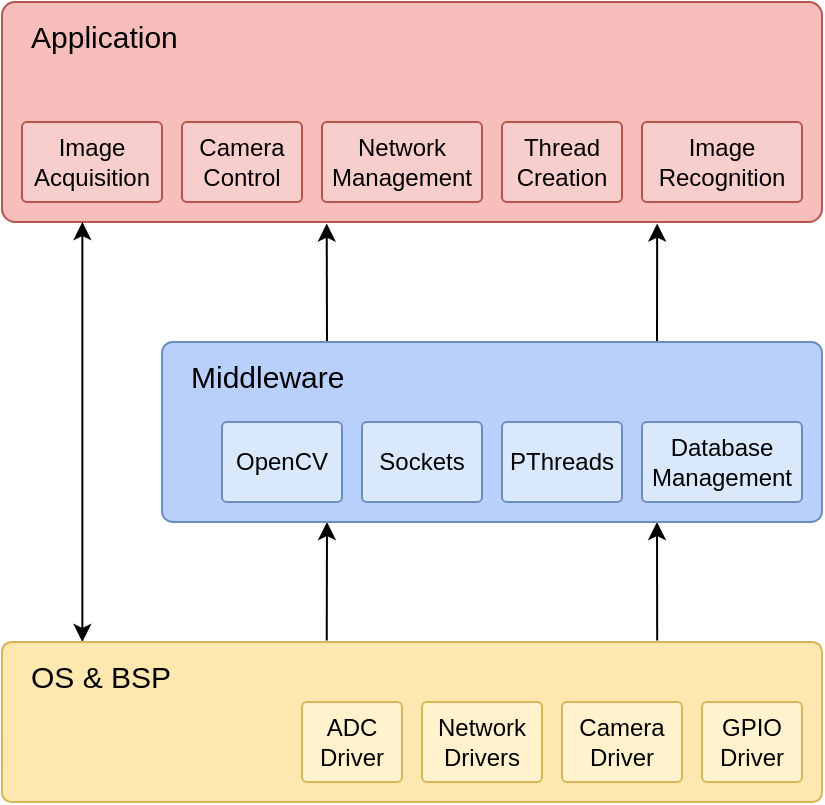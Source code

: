 <mxfile version="13.7.8" type="device"><diagram id="8eq3B91bMfPLC0lIA1fI" name="Page-1"><mxGraphModel dx="770" dy="621" grid="1" gridSize="10" guides="1" tooltips="1" connect="1" arrows="1" fold="1" page="1" pageScale="1" pageWidth="827" pageHeight="1169" math="0" shadow="0"><root><mxCell id="0"/><mxCell id="1" parent="0"/><mxCell id="eqeb-5WLaRDkCpeL1OF8-1" value="&amp;nbsp; &amp;nbsp;Application" style="rounded=1;whiteSpace=wrap;html=1;align=left;verticalAlign=top;arcSize=6;fontSize=15;strokeColor=#b85450;fillColor=#F8BEBC;spacingTop=2;" vertex="1" parent="1"><mxGeometry x="190" y="160" width="410" height="110" as="geometry"/></mxCell><mxCell id="eqeb-5WLaRDkCpeL1OF8-26" style="rounded=0;orthogonalLoop=1;jettySize=auto;html=1;exitX=0.75;exitY=0;exitDx=0;exitDy=0;entryX=0.799;entryY=1.007;entryDx=0;entryDy=0;entryPerimeter=0;startArrow=none;startFill=0;fontSize=16;endArrow=classic;endFill=1;" edge="1" parent="1" source="eqeb-5WLaRDkCpeL1OF8-2" target="eqeb-5WLaRDkCpeL1OF8-1"><mxGeometry relative="1" as="geometry"/></mxCell><mxCell id="eqeb-5WLaRDkCpeL1OF8-27" style="rounded=0;orthogonalLoop=1;jettySize=auto;html=1;exitX=0.25;exitY=0;exitDx=0;exitDy=0;entryX=0.396;entryY=1.007;entryDx=0;entryDy=0;entryPerimeter=0;startArrow=none;startFill=0;fontSize=16;endArrow=classic;endFill=1;" edge="1" parent="1" source="eqeb-5WLaRDkCpeL1OF8-2" target="eqeb-5WLaRDkCpeL1OF8-1"><mxGeometry relative="1" as="geometry"/></mxCell><mxCell id="eqeb-5WLaRDkCpeL1OF8-28" style="rounded=0;orthogonalLoop=1;jettySize=auto;html=1;exitX=0.25;exitY=1;exitDx=0;exitDy=0;entryX=0.396;entryY=-0.01;entryDx=0;entryDy=0;entryPerimeter=0;startArrow=classic;startFill=1;fontSize=16;endArrow=none;endFill=0;" edge="1" parent="1" source="eqeb-5WLaRDkCpeL1OF8-2" target="eqeb-5WLaRDkCpeL1OF8-3"><mxGeometry relative="1" as="geometry"/></mxCell><mxCell id="eqeb-5WLaRDkCpeL1OF8-29" style="rounded=0;orthogonalLoop=1;jettySize=auto;html=1;exitX=0.75;exitY=1;exitDx=0;exitDy=0;entryX=0.799;entryY=-0.01;entryDx=0;entryDy=0;entryPerimeter=0;startArrow=classic;startFill=1;fontSize=16;endArrow=none;endFill=0;" edge="1" parent="1" source="eqeb-5WLaRDkCpeL1OF8-2" target="eqeb-5WLaRDkCpeL1OF8-3"><mxGeometry relative="1" as="geometry"/></mxCell><mxCell id="eqeb-5WLaRDkCpeL1OF8-2" value="&amp;nbsp; &amp;nbsp;Middleware" style="rounded=1;whiteSpace=wrap;html=1;align=left;verticalAlign=top;arcSize=6;fontSize=15;strokeColor=#6c8ebf;fillColor=#BAD0FC;spacingTop=2;" vertex="1" parent="1"><mxGeometry x="270" y="330" width="330" height="90" as="geometry"/></mxCell><mxCell id="eqeb-5WLaRDkCpeL1OF8-4" style="edgeStyle=orthogonalEdgeStyle;rounded=0;orthogonalLoop=1;jettySize=auto;html=1;entryX=0.098;entryY=1;entryDx=0;entryDy=0;entryPerimeter=0;exitX=0.098;exitY=0;exitDx=0;exitDy=0;exitPerimeter=0;startArrow=classic;startFill=1;" edge="1" parent="1" source="eqeb-5WLaRDkCpeL1OF8-3" target="eqeb-5WLaRDkCpeL1OF8-1"><mxGeometry relative="1" as="geometry"><mxPoint x="250" y="460" as="sourcePoint"/><mxPoint x="270" y="270" as="targetPoint"/><Array as="points"/></mxGeometry></mxCell><mxCell id="eqeb-5WLaRDkCpeL1OF8-3" value="&amp;nbsp; &amp;nbsp;OS &amp;amp; BSP" style="rounded=1;whiteSpace=wrap;html=1;align=left;verticalAlign=top;arcSize=6;fontSize=15;strokeColor=#d6b656;fillColor=#FFE7B0;spacingTop=2;" vertex="1" parent="1"><mxGeometry x="190" y="480" width="410" height="80" as="geometry"/></mxCell><mxCell id="eqeb-5WLaRDkCpeL1OF8-5" value="Image&lt;br&gt;Recognition" style="rounded=1;whiteSpace=wrap;html=1;align=center;verticalAlign=middle;arcSize=6;fillColor=#f8cecc;strokeColor=#b85450;" vertex="1" parent="1"><mxGeometry x="510" y="220" width="80" height="40" as="geometry"/></mxCell><mxCell id="eqeb-5WLaRDkCpeL1OF8-6" value="Thread&lt;br&gt;Creation" style="rounded=1;whiteSpace=wrap;html=1;align=center;verticalAlign=middle;arcSize=6;fillColor=#f8cecc;strokeColor=#b85450;" vertex="1" parent="1"><mxGeometry x="440" y="220" width="60" height="40" as="geometry"/></mxCell><mxCell id="eqeb-5WLaRDkCpeL1OF8-7" value="Database Management" style="rounded=1;whiteSpace=wrap;html=1;align=center;verticalAlign=middle;arcSize=6;fillColor=#dae8fc;strokeColor=#6c8ebf;" vertex="1" parent="1"><mxGeometry x="510" y="370" width="80" height="40" as="geometry"/></mxCell><mxCell id="eqeb-5WLaRDkCpeL1OF8-8" value="PThreads" style="rounded=1;whiteSpace=wrap;html=1;align=center;verticalAlign=middle;arcSize=6;fillColor=#dae8fc;strokeColor=#6c8ebf;" vertex="1" parent="1"><mxGeometry x="440" y="370" width="60" height="40" as="geometry"/></mxCell><mxCell id="eqeb-5WLaRDkCpeL1OF8-9" value="Image Acquisition" style="rounded=1;whiteSpace=wrap;html=1;align=center;verticalAlign=middle;arcSize=6;fillColor=#f8cecc;strokeColor=#b85450;" vertex="1" parent="1"><mxGeometry x="200" y="220" width="70" height="40" as="geometry"/></mxCell><mxCell id="eqeb-5WLaRDkCpeL1OF8-11" value="GPIO&lt;br&gt;Driver" style="rounded=1;whiteSpace=wrap;html=1;align=center;verticalAlign=middle;arcSize=6;fillColor=#fff2cc;strokeColor=#d6b656;" vertex="1" parent="1"><mxGeometry x="540" y="510" width="50" height="40" as="geometry"/></mxCell><mxCell id="eqeb-5WLaRDkCpeL1OF8-13" value="Camera&lt;br&gt;Driver" style="rounded=1;whiteSpace=wrap;html=1;align=center;verticalAlign=middle;arcSize=6;fillColor=#fff2cc;strokeColor=#d6b656;" vertex="1" parent="1"><mxGeometry x="470" y="510" width="60" height="40" as="geometry"/></mxCell><mxCell id="eqeb-5WLaRDkCpeL1OF8-14" value="Network&lt;br&gt;Drivers" style="rounded=1;whiteSpace=wrap;html=1;align=center;verticalAlign=middle;arcSize=6;fillColor=#fff2cc;strokeColor=#d6b656;" vertex="1" parent="1"><mxGeometry x="400" y="510" width="60" height="40" as="geometry"/></mxCell><mxCell id="eqeb-5WLaRDkCpeL1OF8-17" value="Network Management" style="rounded=1;whiteSpace=wrap;html=1;align=center;verticalAlign=middle;arcSize=6;fillColor=#f8cecc;strokeColor=#b85450;" vertex="1" parent="1"><mxGeometry x="350" y="220" width="80" height="40" as="geometry"/></mxCell><mxCell id="eqeb-5WLaRDkCpeL1OF8-19" value="ADC Driver" style="rounded=1;whiteSpace=wrap;html=1;align=center;verticalAlign=middle;arcSize=6;fillColor=#fff2cc;strokeColor=#d6b656;" vertex="1" parent="1"><mxGeometry x="340" y="510" width="50" height="40" as="geometry"/></mxCell><mxCell id="eqeb-5WLaRDkCpeL1OF8-21" value="Camera&lt;br&gt;Control" style="rounded=1;whiteSpace=wrap;html=1;align=center;verticalAlign=middle;arcSize=6;fillColor=#f8cecc;strokeColor=#b85450;" vertex="1" parent="1"><mxGeometry x="280" y="220" width="60" height="40" as="geometry"/></mxCell><mxCell id="eqeb-5WLaRDkCpeL1OF8-23" value="Sockets" style="rounded=1;whiteSpace=wrap;html=1;align=center;verticalAlign=middle;arcSize=6;fillColor=#dae8fc;strokeColor=#6c8ebf;" vertex="1" parent="1"><mxGeometry x="370" y="370" width="60" height="40" as="geometry"/></mxCell><mxCell id="eqeb-5WLaRDkCpeL1OF8-24" value="OpenCV" style="rounded=1;whiteSpace=wrap;html=1;align=center;verticalAlign=middle;arcSize=6;fillColor=#dae8fc;strokeColor=#6c8ebf;" vertex="1" parent="1"><mxGeometry x="300" y="370" width="60" height="40" as="geometry"/></mxCell></root></mxGraphModel></diagram></mxfile>